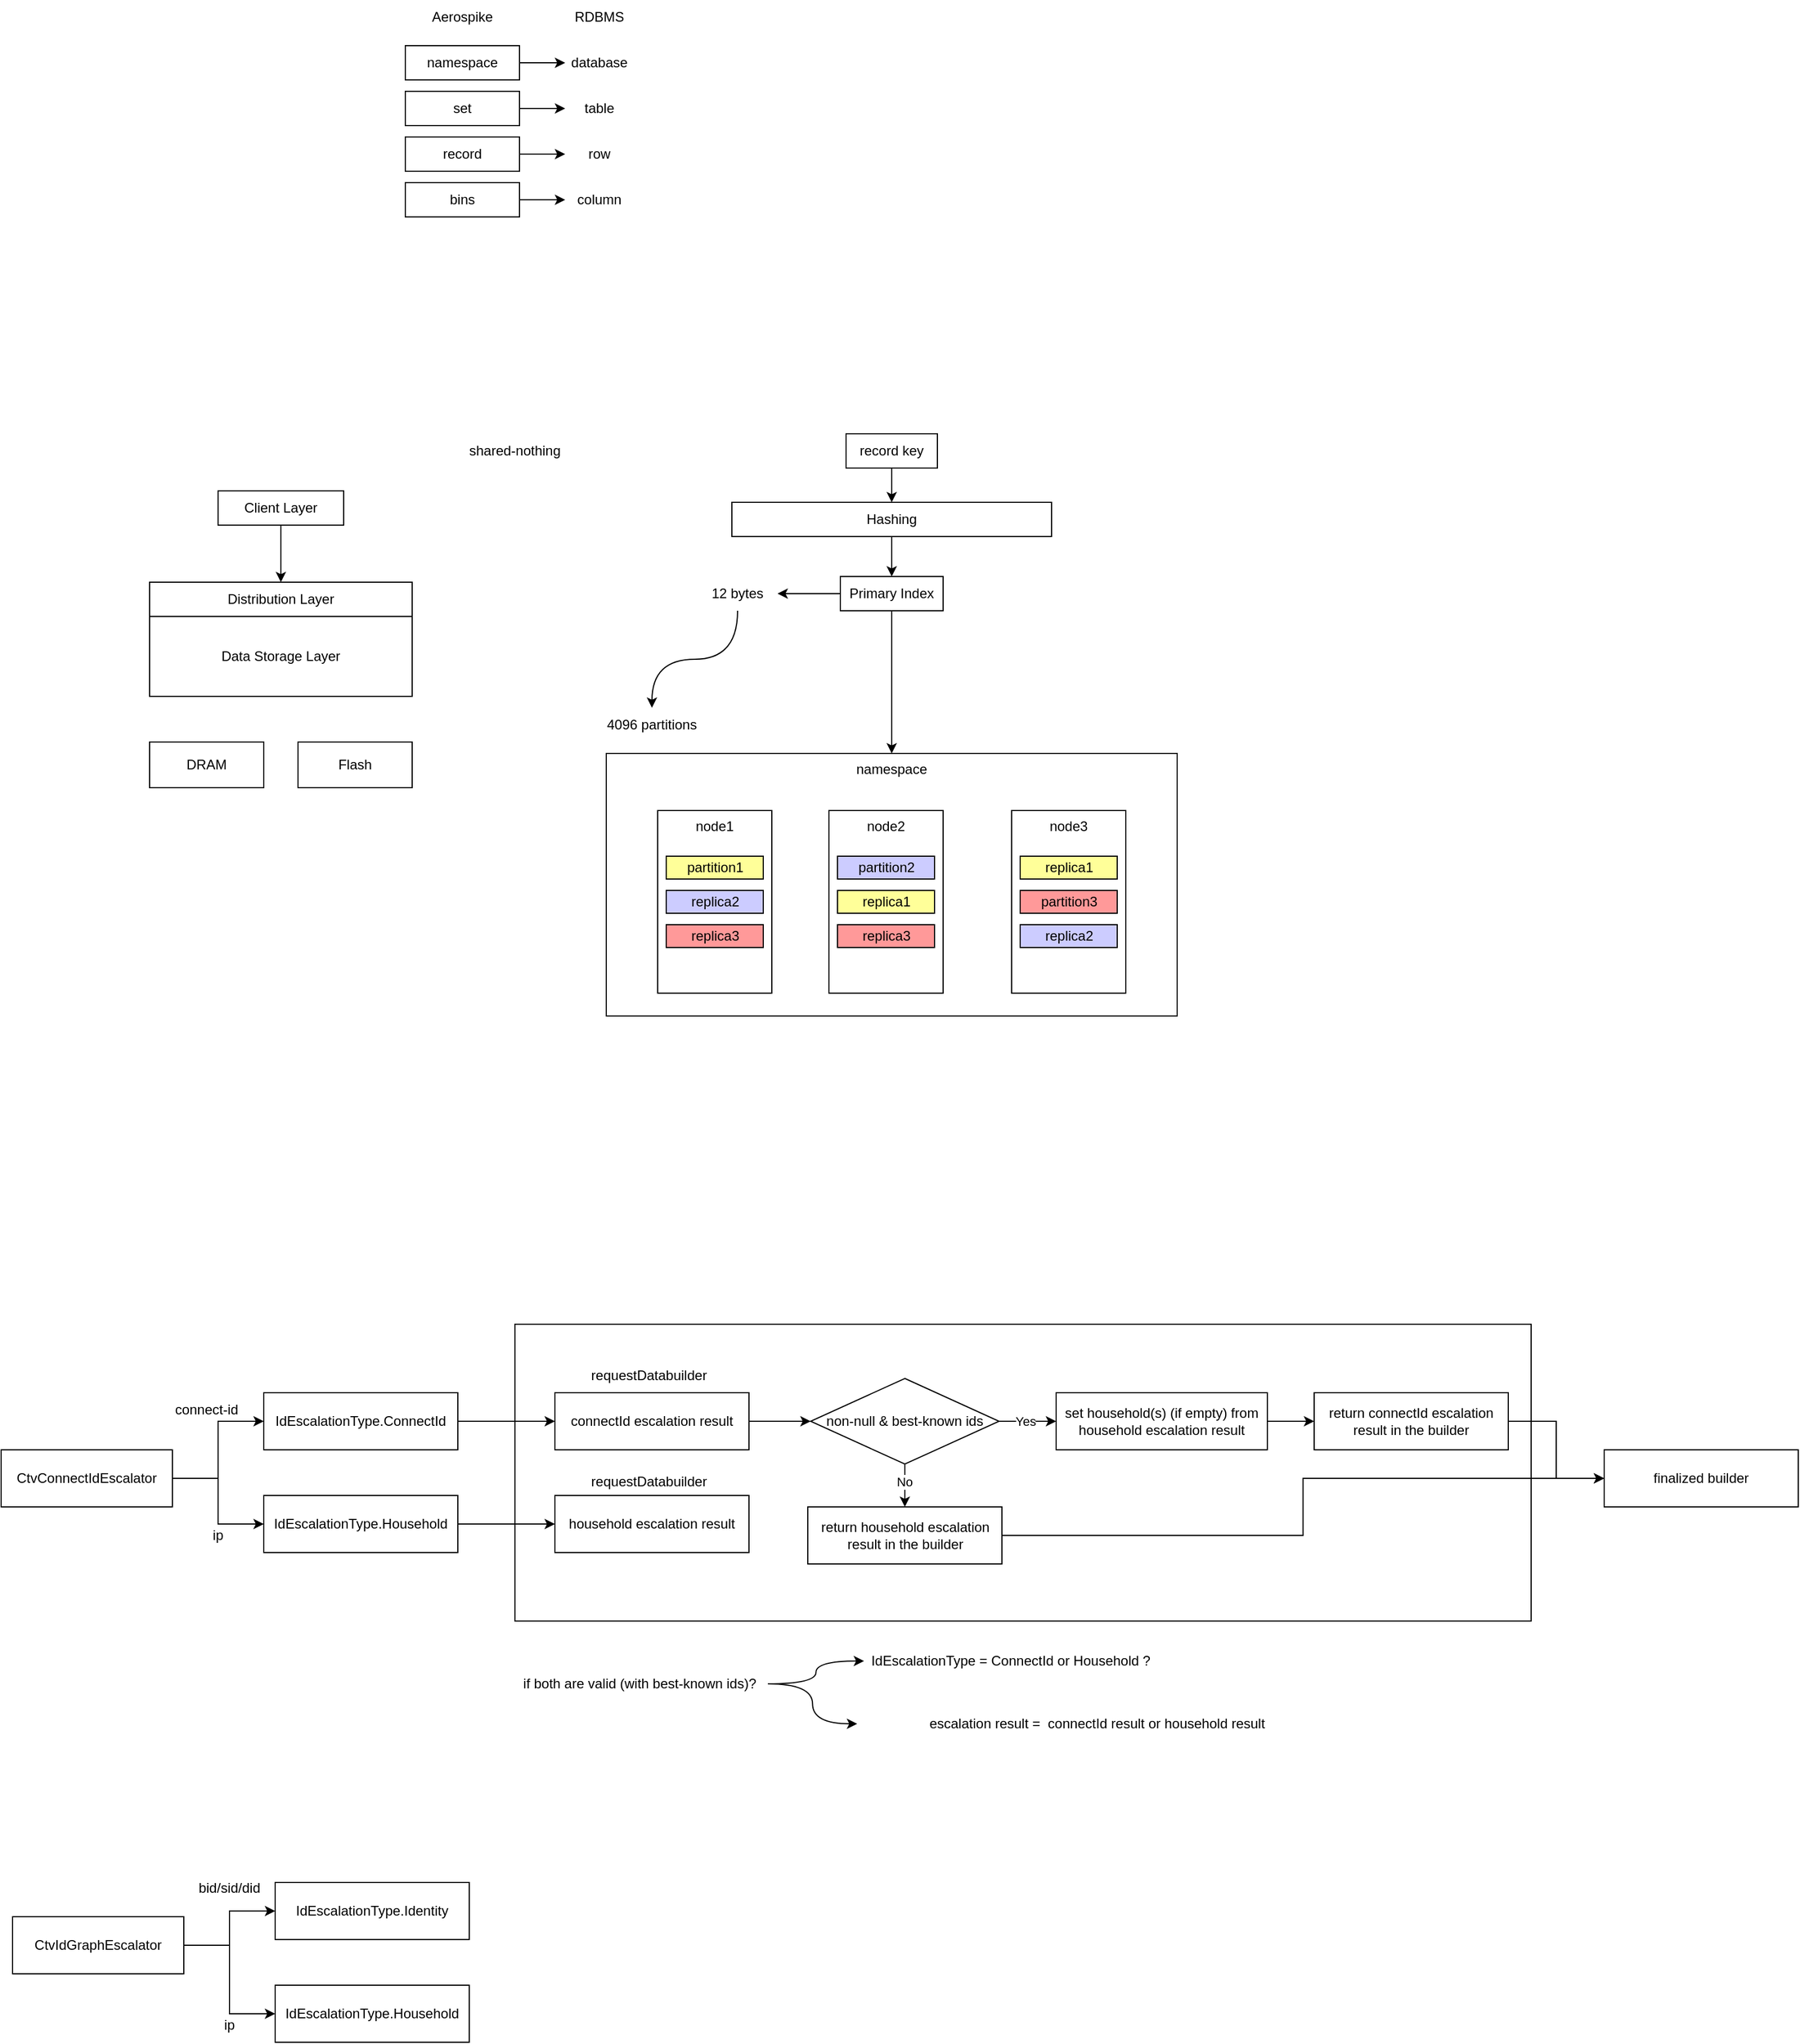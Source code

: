 <mxfile version="21.3.7" type="github">
  <diagram id="VIpjSEnUZEiX52YUSfE2" name="Page-1">
    <mxGraphModel dx="709" dy="482" grid="1" gridSize="10" guides="1" tooltips="1" connect="1" arrows="1" fold="1" page="1" pageScale="1" pageWidth="827" pageHeight="1169" math="0" shadow="0">
      <root>
        <mxCell id="0" />
        <mxCell id="1" parent="0" />
        <mxCell id="MGh70abkI_4qFTSz2NJ7-25" value="" style="rounded=0;whiteSpace=wrap;html=1;" parent="1" vertex="1">
          <mxGeometry x="510" y="1200" width="890" height="260" as="geometry" />
        </mxCell>
        <mxCell id="bckiXvsHs1R6UZ2XOKhw-12" value="namespace" style="rounded=0;whiteSpace=wrap;html=1;verticalAlign=top;" parent="1" vertex="1">
          <mxGeometry x="590" y="700" width="500" height="230" as="geometry" />
        </mxCell>
        <mxCell id="frgx9RvPd_OXrsqinzkH-3" style="edgeStyle=orthogonalEdgeStyle;rounded=0;orthogonalLoop=1;jettySize=auto;html=1;entryX=0.5;entryY=0;entryDx=0;entryDy=0;" edge="1" parent="1" source="nH_mzc4stf_3LNQXeq6N-1" target="nH_mzc4stf_3LNQXeq6N-2">
          <mxGeometry relative="1" as="geometry" />
        </mxCell>
        <mxCell id="nH_mzc4stf_3LNQXeq6N-1" value="Client Layer" style="rounded=0;whiteSpace=wrap;html=1;" parent="1" vertex="1">
          <mxGeometry x="250" y="470" width="110" height="30" as="geometry" />
        </mxCell>
        <mxCell id="nH_mzc4stf_3LNQXeq6N-2" value="Distribution Layer" style="rounded=0;whiteSpace=wrap;html=1;" parent="1" vertex="1">
          <mxGeometry x="190" y="550" width="230" height="30" as="geometry" />
        </mxCell>
        <mxCell id="nH_mzc4stf_3LNQXeq6N-3" value="Data Storage Layer" style="rounded=0;whiteSpace=wrap;html=1;" parent="1" vertex="1">
          <mxGeometry x="190" y="580" width="230" height="70" as="geometry" />
        </mxCell>
        <mxCell id="nH_mzc4stf_3LNQXeq6N-9" value="" style="edgeStyle=orthogonalEdgeStyle;rounded=0;orthogonalLoop=1;jettySize=auto;html=1;" parent="1" source="nH_mzc4stf_3LNQXeq6N-4" target="nH_mzc4stf_3LNQXeq6N-8" edge="1">
          <mxGeometry relative="1" as="geometry" />
        </mxCell>
        <mxCell id="nH_mzc4stf_3LNQXeq6N-4" value="namespace" style="rounded=0;whiteSpace=wrap;html=1;" parent="1" vertex="1">
          <mxGeometry x="414" y="80" width="100" height="30" as="geometry" />
        </mxCell>
        <mxCell id="nH_mzc4stf_3LNQXeq6N-11" style="edgeStyle=orthogonalEdgeStyle;rounded=0;orthogonalLoop=1;jettySize=auto;html=1;entryX=0;entryY=0.5;entryDx=0;entryDy=0;" parent="1" source="nH_mzc4stf_3LNQXeq6N-5" target="nH_mzc4stf_3LNQXeq6N-7" edge="1">
          <mxGeometry relative="1" as="geometry" />
        </mxCell>
        <mxCell id="nH_mzc4stf_3LNQXeq6N-5" value="set" style="rounded=0;whiteSpace=wrap;html=1;" parent="1" vertex="1">
          <mxGeometry x="414" y="120" width="100" height="30" as="geometry" />
        </mxCell>
        <mxCell id="nH_mzc4stf_3LNQXeq6N-13" style="edgeStyle=orthogonalEdgeStyle;rounded=0;orthogonalLoop=1;jettySize=auto;html=1;entryX=0;entryY=0.5;entryDx=0;entryDy=0;" parent="1" source="nH_mzc4stf_3LNQXeq6N-6" target="nH_mzc4stf_3LNQXeq6N-12" edge="1">
          <mxGeometry relative="1" as="geometry" />
        </mxCell>
        <mxCell id="nH_mzc4stf_3LNQXeq6N-6" value="record" style="rounded=0;whiteSpace=wrap;html=1;" parent="1" vertex="1">
          <mxGeometry x="414" y="160" width="100" height="30" as="geometry" />
        </mxCell>
        <mxCell id="nH_mzc4stf_3LNQXeq6N-7" value="table" style="text;html=1;strokeColor=none;fillColor=none;align=center;verticalAlign=middle;whiteSpace=wrap;rounded=0;" parent="1" vertex="1">
          <mxGeometry x="554" y="120" width="60" height="30" as="geometry" />
        </mxCell>
        <mxCell id="nH_mzc4stf_3LNQXeq6N-8" value="database" style="text;html=1;strokeColor=none;fillColor=none;align=center;verticalAlign=middle;whiteSpace=wrap;rounded=0;" parent="1" vertex="1">
          <mxGeometry x="554" y="80" width="60" height="30" as="geometry" />
        </mxCell>
        <mxCell id="nH_mzc4stf_3LNQXeq6N-12" value="row" style="text;html=1;strokeColor=none;fillColor=none;align=center;verticalAlign=middle;whiteSpace=wrap;rounded=0;" parent="1" vertex="1">
          <mxGeometry x="554" y="160" width="60" height="30" as="geometry" />
        </mxCell>
        <mxCell id="nH_mzc4stf_3LNQXeq6N-16" style="edgeStyle=orthogonalEdgeStyle;rounded=0;orthogonalLoop=1;jettySize=auto;html=1;" parent="1" source="nH_mzc4stf_3LNQXeq6N-14" target="nH_mzc4stf_3LNQXeq6N-15" edge="1">
          <mxGeometry relative="1" as="geometry" />
        </mxCell>
        <mxCell id="nH_mzc4stf_3LNQXeq6N-14" value="bins" style="rounded=0;whiteSpace=wrap;html=1;" parent="1" vertex="1">
          <mxGeometry x="414" y="200" width="100" height="30" as="geometry" />
        </mxCell>
        <mxCell id="nH_mzc4stf_3LNQXeq6N-15" value="column" style="text;html=1;strokeColor=none;fillColor=none;align=center;verticalAlign=middle;whiteSpace=wrap;rounded=0;" parent="1" vertex="1">
          <mxGeometry x="554" y="200" width="60" height="30" as="geometry" />
        </mxCell>
        <mxCell id="nH_mzc4stf_3LNQXeq6N-17" value="RDBMS" style="text;html=1;strokeColor=none;fillColor=none;align=center;verticalAlign=middle;whiteSpace=wrap;rounded=0;" parent="1" vertex="1">
          <mxGeometry x="554" y="40" width="60" height="30" as="geometry" />
        </mxCell>
        <mxCell id="nH_mzc4stf_3LNQXeq6N-18" value="Aerospike" style="text;html=1;strokeColor=none;fillColor=none;align=center;verticalAlign=middle;whiteSpace=wrap;rounded=0;" parent="1" vertex="1">
          <mxGeometry x="434" y="40" width="60" height="30" as="geometry" />
        </mxCell>
        <mxCell id="bckiXvsHs1R6UZ2XOKhw-2" value="shared-nothing" style="text;html=1;strokeColor=none;fillColor=none;align=center;verticalAlign=middle;whiteSpace=wrap;rounded=0;" parent="1" vertex="1">
          <mxGeometry x="460" y="420" width="100" height="30" as="geometry" />
        </mxCell>
        <mxCell id="bckiXvsHs1R6UZ2XOKhw-3" value="node1" style="rounded=0;whiteSpace=wrap;html=1;verticalAlign=top;" parent="1" vertex="1">
          <mxGeometry x="635" y="750" width="100" height="160" as="geometry" />
        </mxCell>
        <mxCell id="bckiXvsHs1R6UZ2XOKhw-7" value="node2" style="rounded=0;whiteSpace=wrap;html=1;verticalAlign=top;" parent="1" vertex="1">
          <mxGeometry x="785" y="750" width="100" height="160" as="geometry" />
        </mxCell>
        <mxCell id="bckiXvsHs1R6UZ2XOKhw-8" value="node3" style="rounded=0;whiteSpace=wrap;html=1;verticalAlign=top;" parent="1" vertex="1">
          <mxGeometry x="945" y="750" width="100" height="160" as="geometry" />
        </mxCell>
        <mxCell id="bckiXvsHs1R6UZ2XOKhw-11" value="" style="edgeStyle=orthogonalEdgeStyle;rounded=0;orthogonalLoop=1;jettySize=auto;html=1;" parent="1" source="bckiXvsHs1R6UZ2XOKhw-9" target="bckiXvsHs1R6UZ2XOKhw-10" edge="1">
          <mxGeometry relative="1" as="geometry" />
        </mxCell>
        <mxCell id="bckiXvsHs1R6UZ2XOKhw-9" value="record key" style="rounded=0;whiteSpace=wrap;html=1;" parent="1" vertex="1">
          <mxGeometry x="800" y="420" width="80" height="30" as="geometry" />
        </mxCell>
        <mxCell id="frgx9RvPd_OXrsqinzkH-6" value="" style="edgeStyle=orthogonalEdgeStyle;rounded=0;orthogonalLoop=1;jettySize=auto;html=1;" edge="1" parent="1" source="bckiXvsHs1R6UZ2XOKhw-10" target="frgx9RvPd_OXrsqinzkH-5">
          <mxGeometry relative="1" as="geometry" />
        </mxCell>
        <mxCell id="bckiXvsHs1R6UZ2XOKhw-10" value="Hashing" style="rounded=0;whiteSpace=wrap;html=1;" parent="1" vertex="1">
          <mxGeometry x="700" y="480" width="280" height="30" as="geometry" />
        </mxCell>
        <mxCell id="bckiXvsHs1R6UZ2XOKhw-25" value="partition1" style="rounded=0;whiteSpace=wrap;html=1;verticalAlign=middle;fillColor=#FFFF99;" parent="1" vertex="1">
          <mxGeometry x="642.5" y="790" width="85" height="20" as="geometry" />
        </mxCell>
        <mxCell id="bckiXvsHs1R6UZ2XOKhw-26" value="replica2" style="rounded=0;whiteSpace=wrap;html=1;verticalAlign=middle;fillColor=#CCCCFF;" parent="1" vertex="1">
          <mxGeometry x="642.5" y="820" width="85" height="20" as="geometry" />
        </mxCell>
        <mxCell id="bckiXvsHs1R6UZ2XOKhw-27" value="replica3" style="rounded=0;whiteSpace=wrap;html=1;verticalAlign=middle;fillColor=#FF9999;" parent="1" vertex="1">
          <mxGeometry x="642.5" y="850" width="85" height="20" as="geometry" />
        </mxCell>
        <mxCell id="bckiXvsHs1R6UZ2XOKhw-28" value="partition2" style="rounded=0;whiteSpace=wrap;html=1;verticalAlign=middle;fillColor=#CCCCFF;" parent="1" vertex="1">
          <mxGeometry x="792.5" y="790" width="85" height="20" as="geometry" />
        </mxCell>
        <mxCell id="bckiXvsHs1R6UZ2XOKhw-29" value="replica1" style="rounded=0;whiteSpace=wrap;html=1;verticalAlign=middle;fillColor=#FFFF99;" parent="1" vertex="1">
          <mxGeometry x="792.5" y="820" width="85" height="20" as="geometry" />
        </mxCell>
        <mxCell id="bckiXvsHs1R6UZ2XOKhw-30" value="replica3" style="rounded=0;whiteSpace=wrap;html=1;verticalAlign=middle;fillColor=#FF9999;" parent="1" vertex="1">
          <mxGeometry x="792.5" y="850" width="85" height="20" as="geometry" />
        </mxCell>
        <mxCell id="bckiXvsHs1R6UZ2XOKhw-34" value="replica1" style="rounded=0;whiteSpace=wrap;html=1;verticalAlign=middle;fillColor=#FFFF99;" parent="1" vertex="1">
          <mxGeometry x="952.5" y="790" width="85" height="20" as="geometry" />
        </mxCell>
        <mxCell id="bckiXvsHs1R6UZ2XOKhw-35" value="partition3" style="rounded=0;whiteSpace=wrap;html=1;verticalAlign=middle;fillColor=#FF9999;" parent="1" vertex="1">
          <mxGeometry x="952.5" y="820" width="85" height="20" as="geometry" />
        </mxCell>
        <mxCell id="bckiXvsHs1R6UZ2XOKhw-36" value="replica2" style="rounded=0;whiteSpace=wrap;html=1;verticalAlign=middle;fillColor=#CCCCFF;" parent="1" vertex="1">
          <mxGeometry x="952.5" y="850" width="85" height="20" as="geometry" />
        </mxCell>
        <mxCell id="bckiXvsHs1R6UZ2XOKhw-37" value="4096 partitions" style="text;html=1;strokeColor=none;fillColor=none;align=center;verticalAlign=middle;whiteSpace=wrap;rounded=0;" parent="1" vertex="1">
          <mxGeometry x="575" y="660" width="110" height="30" as="geometry" />
        </mxCell>
        <mxCell id="MGh70abkI_4qFTSz2NJ7-10" style="edgeStyle=orthogonalEdgeStyle;rounded=0;orthogonalLoop=1;jettySize=auto;html=1;entryX=0;entryY=0.5;entryDx=0;entryDy=0;" parent="1" source="MGh70abkI_4qFTSz2NJ7-1" target="MGh70abkI_4qFTSz2NJ7-3" edge="1">
          <mxGeometry relative="1" as="geometry" />
        </mxCell>
        <mxCell id="MGh70abkI_4qFTSz2NJ7-11" style="edgeStyle=orthogonalEdgeStyle;rounded=0;orthogonalLoop=1;jettySize=auto;html=1;entryX=0;entryY=0.5;entryDx=0;entryDy=0;" parent="1" source="MGh70abkI_4qFTSz2NJ7-1" target="MGh70abkI_4qFTSz2NJ7-7" edge="1">
          <mxGeometry relative="1" as="geometry" />
        </mxCell>
        <mxCell id="MGh70abkI_4qFTSz2NJ7-1" value="CtvConnectIdEscalator" style="rounded=0;whiteSpace=wrap;html=1;" parent="1" vertex="1">
          <mxGeometry x="60" y="1310" width="150" height="50" as="geometry" />
        </mxCell>
        <mxCell id="MGh70abkI_4qFTSz2NJ7-19" style="edgeStyle=orthogonalEdgeStyle;rounded=0;orthogonalLoop=1;jettySize=auto;html=1;entryX=0;entryY=0.5;entryDx=0;entryDy=0;" parent="1" source="MGh70abkI_4qFTSz2NJ7-2" target="MGh70abkI_4qFTSz2NJ7-8" edge="1">
          <mxGeometry relative="1" as="geometry" />
        </mxCell>
        <mxCell id="MGh70abkI_4qFTSz2NJ7-20" style="edgeStyle=orthogonalEdgeStyle;rounded=0;orthogonalLoop=1;jettySize=auto;html=1;entryX=0;entryY=0.5;entryDx=0;entryDy=0;" parent="1" source="MGh70abkI_4qFTSz2NJ7-2" target="MGh70abkI_4qFTSz2NJ7-9" edge="1">
          <mxGeometry relative="1" as="geometry" />
        </mxCell>
        <mxCell id="MGh70abkI_4qFTSz2NJ7-2" value="CtvIdGraphEscalator" style="rounded=0;whiteSpace=wrap;html=1;" parent="1" vertex="1">
          <mxGeometry x="70" y="1719" width="150" height="50" as="geometry" />
        </mxCell>
        <mxCell id="MGh70abkI_4qFTSz2NJ7-14" value="" style="edgeStyle=orthogonalEdgeStyle;rounded=0;orthogonalLoop=1;jettySize=auto;html=1;" parent="1" source="MGh70abkI_4qFTSz2NJ7-3" target="MGh70abkI_4qFTSz2NJ7-12" edge="1">
          <mxGeometry relative="1" as="geometry" />
        </mxCell>
        <mxCell id="MGh70abkI_4qFTSz2NJ7-3" value="IdEscalationType.ConnectId" style="rounded=0;whiteSpace=wrap;html=1;" parent="1" vertex="1">
          <mxGeometry x="290" y="1260" width="170" height="50" as="geometry" />
        </mxCell>
        <mxCell id="MGh70abkI_4qFTSz2NJ7-15" value="" style="edgeStyle=orthogonalEdgeStyle;rounded=0;orthogonalLoop=1;jettySize=auto;html=1;" parent="1" source="MGh70abkI_4qFTSz2NJ7-7" target="MGh70abkI_4qFTSz2NJ7-13" edge="1">
          <mxGeometry relative="1" as="geometry" />
        </mxCell>
        <mxCell id="MGh70abkI_4qFTSz2NJ7-7" value="IdEscalationType.Household" style="rounded=0;whiteSpace=wrap;html=1;" parent="1" vertex="1">
          <mxGeometry x="290" y="1350" width="170" height="50" as="geometry" />
        </mxCell>
        <mxCell id="MGh70abkI_4qFTSz2NJ7-8" value="IdEscalationType.Identity" style="rounded=0;whiteSpace=wrap;html=1;" parent="1" vertex="1">
          <mxGeometry x="300" y="1689" width="170" height="50" as="geometry" />
        </mxCell>
        <mxCell id="MGh70abkI_4qFTSz2NJ7-9" value="IdEscalationType.Household" style="rounded=0;whiteSpace=wrap;html=1;" parent="1" vertex="1">
          <mxGeometry x="300" y="1779" width="170" height="50" as="geometry" />
        </mxCell>
        <mxCell id="MGh70abkI_4qFTSz2NJ7-26" style="edgeStyle=orthogonalEdgeStyle;rounded=0;orthogonalLoop=1;jettySize=auto;html=1;entryX=0;entryY=0.5;entryDx=0;entryDy=0;" parent="1" source="MGh70abkI_4qFTSz2NJ7-12" target="MGh70abkI_4qFTSz2NJ7-23" edge="1">
          <mxGeometry relative="1" as="geometry" />
        </mxCell>
        <mxCell id="MGh70abkI_4qFTSz2NJ7-12" value="connectId escalation result" style="rounded=0;whiteSpace=wrap;html=1;" parent="1" vertex="1">
          <mxGeometry x="545" y="1260" width="170" height="50" as="geometry" />
        </mxCell>
        <mxCell id="MGh70abkI_4qFTSz2NJ7-13" value="household escalation result" style="rounded=0;whiteSpace=wrap;html=1;" parent="1" vertex="1">
          <mxGeometry x="545" y="1350" width="170" height="50" as="geometry" />
        </mxCell>
        <mxCell id="MGh70abkI_4qFTSz2NJ7-16" value="connect-id" style="text;html=1;strokeColor=none;fillColor=none;align=center;verticalAlign=middle;whiteSpace=wrap;rounded=0;" parent="1" vertex="1">
          <mxGeometry x="210" y="1260" width="60" height="30" as="geometry" />
        </mxCell>
        <mxCell id="MGh70abkI_4qFTSz2NJ7-17" value="ip" style="text;html=1;strokeColor=none;fillColor=none;align=center;verticalAlign=middle;whiteSpace=wrap;rounded=0;" parent="1" vertex="1">
          <mxGeometry x="220" y="1370" width="60" height="30" as="geometry" />
        </mxCell>
        <mxCell id="MGh70abkI_4qFTSz2NJ7-18" value="bid/sid/did" style="text;html=1;strokeColor=none;fillColor=none;align=center;verticalAlign=middle;whiteSpace=wrap;rounded=0;" parent="1" vertex="1">
          <mxGeometry x="230" y="1679" width="60" height="30" as="geometry" />
        </mxCell>
        <mxCell id="MGh70abkI_4qFTSz2NJ7-21" value="ip" style="text;html=1;strokeColor=none;fillColor=none;align=center;verticalAlign=middle;whiteSpace=wrap;rounded=0;" parent="1" vertex="1">
          <mxGeometry x="230" y="1799" width="60" height="30" as="geometry" />
        </mxCell>
        <mxCell id="MGh70abkI_4qFTSz2NJ7-22" value="finalized builder" style="rounded=0;whiteSpace=wrap;html=1;" parent="1" vertex="1">
          <mxGeometry x="1464" y="1310" width="170" height="50" as="geometry" />
        </mxCell>
        <mxCell id="MGh70abkI_4qFTSz2NJ7-29" value="" style="edgeStyle=orthogonalEdgeStyle;rounded=0;orthogonalLoop=1;jettySize=auto;html=1;" parent="1" source="MGh70abkI_4qFTSz2NJ7-23" target="MGh70abkI_4qFTSz2NJ7-28" edge="1">
          <mxGeometry relative="1" as="geometry" />
        </mxCell>
        <mxCell id="MGh70abkI_4qFTSz2NJ7-30" value="Yes" style="edgeLabel;html=1;align=center;verticalAlign=middle;resizable=0;points=[];" parent="MGh70abkI_4qFTSz2NJ7-29" vertex="1" connectable="0">
          <mxGeometry x="0.015" y="1" relative="1" as="geometry">
            <mxPoint x="-3" y="1" as="offset" />
          </mxGeometry>
        </mxCell>
        <mxCell id="MGh70abkI_4qFTSz2NJ7-32" value="" style="edgeStyle=orthogonalEdgeStyle;rounded=0;orthogonalLoop=1;jettySize=auto;html=1;" parent="1" source="MGh70abkI_4qFTSz2NJ7-23" target="MGh70abkI_4qFTSz2NJ7-31" edge="1">
          <mxGeometry relative="1" as="geometry" />
        </mxCell>
        <mxCell id="MGh70abkI_4qFTSz2NJ7-33" value="No" style="edgeLabel;html=1;align=center;verticalAlign=middle;resizable=0;points=[];" parent="MGh70abkI_4qFTSz2NJ7-32" vertex="1" connectable="0">
          <mxGeometry x="-0.286" y="-1" relative="1" as="geometry">
            <mxPoint as="offset" />
          </mxGeometry>
        </mxCell>
        <mxCell id="MGh70abkI_4qFTSz2NJ7-23" value="non-null &amp;amp; best-known ids" style="rhombus;whiteSpace=wrap;html=1;" parent="1" vertex="1">
          <mxGeometry x="769" y="1247.5" width="165" height="75" as="geometry" />
        </mxCell>
        <mxCell id="MGh70abkI_4qFTSz2NJ7-44" value="" style="edgeStyle=orthogonalEdgeStyle;rounded=0;orthogonalLoop=1;jettySize=auto;html=1;" parent="1" source="MGh70abkI_4qFTSz2NJ7-28" target="MGh70abkI_4qFTSz2NJ7-37" edge="1">
          <mxGeometry relative="1" as="geometry" />
        </mxCell>
        <mxCell id="MGh70abkI_4qFTSz2NJ7-28" value="set household(s) (if empty) from household escalation result" style="rounded=0;whiteSpace=wrap;html=1;" parent="1" vertex="1">
          <mxGeometry x="984" y="1260" width="185" height="50" as="geometry" />
        </mxCell>
        <mxCell id="MGh70abkI_4qFTSz2NJ7-36" style="edgeStyle=orthogonalEdgeStyle;rounded=0;orthogonalLoop=1;jettySize=auto;html=1;" parent="1" source="MGh70abkI_4qFTSz2NJ7-31" target="MGh70abkI_4qFTSz2NJ7-22" edge="1">
          <mxGeometry relative="1" as="geometry" />
        </mxCell>
        <mxCell id="MGh70abkI_4qFTSz2NJ7-31" value="return household escalation result in the builder" style="rounded=0;whiteSpace=wrap;html=1;" parent="1" vertex="1">
          <mxGeometry x="766.5" y="1360" width="170" height="50" as="geometry" />
        </mxCell>
        <mxCell id="MGh70abkI_4qFTSz2NJ7-53" style="edgeStyle=orthogonalEdgeStyle;rounded=0;orthogonalLoop=1;jettySize=auto;html=1;entryX=0;entryY=0.5;entryDx=0;entryDy=0;" parent="1" source="MGh70abkI_4qFTSz2NJ7-37" target="MGh70abkI_4qFTSz2NJ7-22" edge="1">
          <mxGeometry relative="1" as="geometry" />
        </mxCell>
        <mxCell id="MGh70abkI_4qFTSz2NJ7-37" value="return connectId&amp;nbsp;escalation result in the builder" style="rounded=0;whiteSpace=wrap;html=1;" parent="1" vertex="1">
          <mxGeometry x="1210" y="1260" width="170" height="50" as="geometry" />
        </mxCell>
        <mxCell id="MGh70abkI_4qFTSz2NJ7-41" value="requestDatabuilder" style="text;html=1;strokeColor=none;fillColor=none;align=center;verticalAlign=middle;whiteSpace=wrap;rounded=0;" parent="1" vertex="1">
          <mxGeometry x="565" y="1230" width="125" height="30" as="geometry" />
        </mxCell>
        <mxCell id="MGh70abkI_4qFTSz2NJ7-43" value="requestDatabuilder" style="text;html=1;strokeColor=none;fillColor=none;align=center;verticalAlign=middle;whiteSpace=wrap;rounded=0;" parent="1" vertex="1">
          <mxGeometry x="565" y="1322.5" width="125" height="30" as="geometry" />
        </mxCell>
        <mxCell id="MGh70abkI_4qFTSz2NJ7-50" style="edgeStyle=orthogonalEdgeStyle;rounded=0;orthogonalLoop=1;jettySize=auto;html=1;curved=1;" parent="1" source="MGh70abkI_4qFTSz2NJ7-45" target="MGh70abkI_4qFTSz2NJ7-49" edge="1">
          <mxGeometry relative="1" as="geometry" />
        </mxCell>
        <mxCell id="MGh70abkI_4qFTSz2NJ7-52" style="edgeStyle=orthogonalEdgeStyle;rounded=0;orthogonalLoop=1;jettySize=auto;html=1;entryX=0;entryY=0.5;entryDx=0;entryDy=0;curved=1;" parent="1" source="MGh70abkI_4qFTSz2NJ7-45" target="MGh70abkI_4qFTSz2NJ7-51" edge="1">
          <mxGeometry relative="1" as="geometry" />
        </mxCell>
        <mxCell id="MGh70abkI_4qFTSz2NJ7-45" value="if both are valid (with best-known ids)?&amp;nbsp;" style="text;html=1;strokeColor=none;fillColor=none;align=center;verticalAlign=middle;whiteSpace=wrap;rounded=0;" parent="1" vertex="1">
          <mxGeometry x="510" y="1500" width="221.5" height="30" as="geometry" />
        </mxCell>
        <mxCell id="MGh70abkI_4qFTSz2NJ7-49" value="IdEscalationType = ConnectId or Household ?&amp;nbsp;" style="text;html=1;strokeColor=none;fillColor=none;align=center;verticalAlign=middle;whiteSpace=wrap;rounded=0;" parent="1" vertex="1">
          <mxGeometry x="815.75" y="1470" width="260" height="50" as="geometry" />
        </mxCell>
        <mxCell id="MGh70abkI_4qFTSz2NJ7-51" value="escalation result =&amp;nbsp; connectId result or household result" style="text;html=1;strokeColor=none;fillColor=none;align=center;verticalAlign=middle;whiteSpace=wrap;rounded=0;" parent="1" vertex="1">
          <mxGeometry x="809.75" y="1530" width="420" height="40" as="geometry" />
        </mxCell>
        <mxCell id="frgx9RvPd_OXrsqinzkH-1" value="DRAM" style="rounded=0;whiteSpace=wrap;html=1;" vertex="1" parent="1">
          <mxGeometry x="190" y="690" width="100" height="40" as="geometry" />
        </mxCell>
        <mxCell id="frgx9RvPd_OXrsqinzkH-4" value="Flash" style="rounded=0;whiteSpace=wrap;html=1;" vertex="1" parent="1">
          <mxGeometry x="320" y="690" width="100" height="40" as="geometry" />
        </mxCell>
        <mxCell id="frgx9RvPd_OXrsqinzkH-7" style="edgeStyle=orthogonalEdgeStyle;rounded=0;orthogonalLoop=1;jettySize=auto;html=1;" edge="1" parent="1" source="frgx9RvPd_OXrsqinzkH-5" target="bckiXvsHs1R6UZ2XOKhw-12">
          <mxGeometry relative="1" as="geometry" />
        </mxCell>
        <mxCell id="frgx9RvPd_OXrsqinzkH-12" value="" style="edgeStyle=orthogonalEdgeStyle;rounded=0;orthogonalLoop=1;jettySize=auto;html=1;" edge="1" parent="1" source="frgx9RvPd_OXrsqinzkH-5" target="frgx9RvPd_OXrsqinzkH-8">
          <mxGeometry relative="1" as="geometry" />
        </mxCell>
        <mxCell id="frgx9RvPd_OXrsqinzkH-5" value="Primary Index" style="rounded=0;whiteSpace=wrap;html=1;" vertex="1" parent="1">
          <mxGeometry x="795" y="545" width="90" height="30" as="geometry" />
        </mxCell>
        <mxCell id="frgx9RvPd_OXrsqinzkH-11" style="edgeStyle=orthogonalEdgeStyle;rounded=0;orthogonalLoop=1;jettySize=auto;html=1;entryX=0.5;entryY=0;entryDx=0;entryDy=0;curved=1;" edge="1" parent="1" source="frgx9RvPd_OXrsqinzkH-8" target="bckiXvsHs1R6UZ2XOKhw-37">
          <mxGeometry relative="1" as="geometry">
            <mxPoint x="560" y="620" as="targetPoint" />
          </mxGeometry>
        </mxCell>
        <mxCell id="frgx9RvPd_OXrsqinzkH-8" value="12 bytes" style="text;html=1;strokeColor=none;fillColor=none;align=center;verticalAlign=middle;whiteSpace=wrap;rounded=0;" vertex="1" parent="1">
          <mxGeometry x="670" y="545" width="70" height="30" as="geometry" />
        </mxCell>
      </root>
    </mxGraphModel>
  </diagram>
</mxfile>
